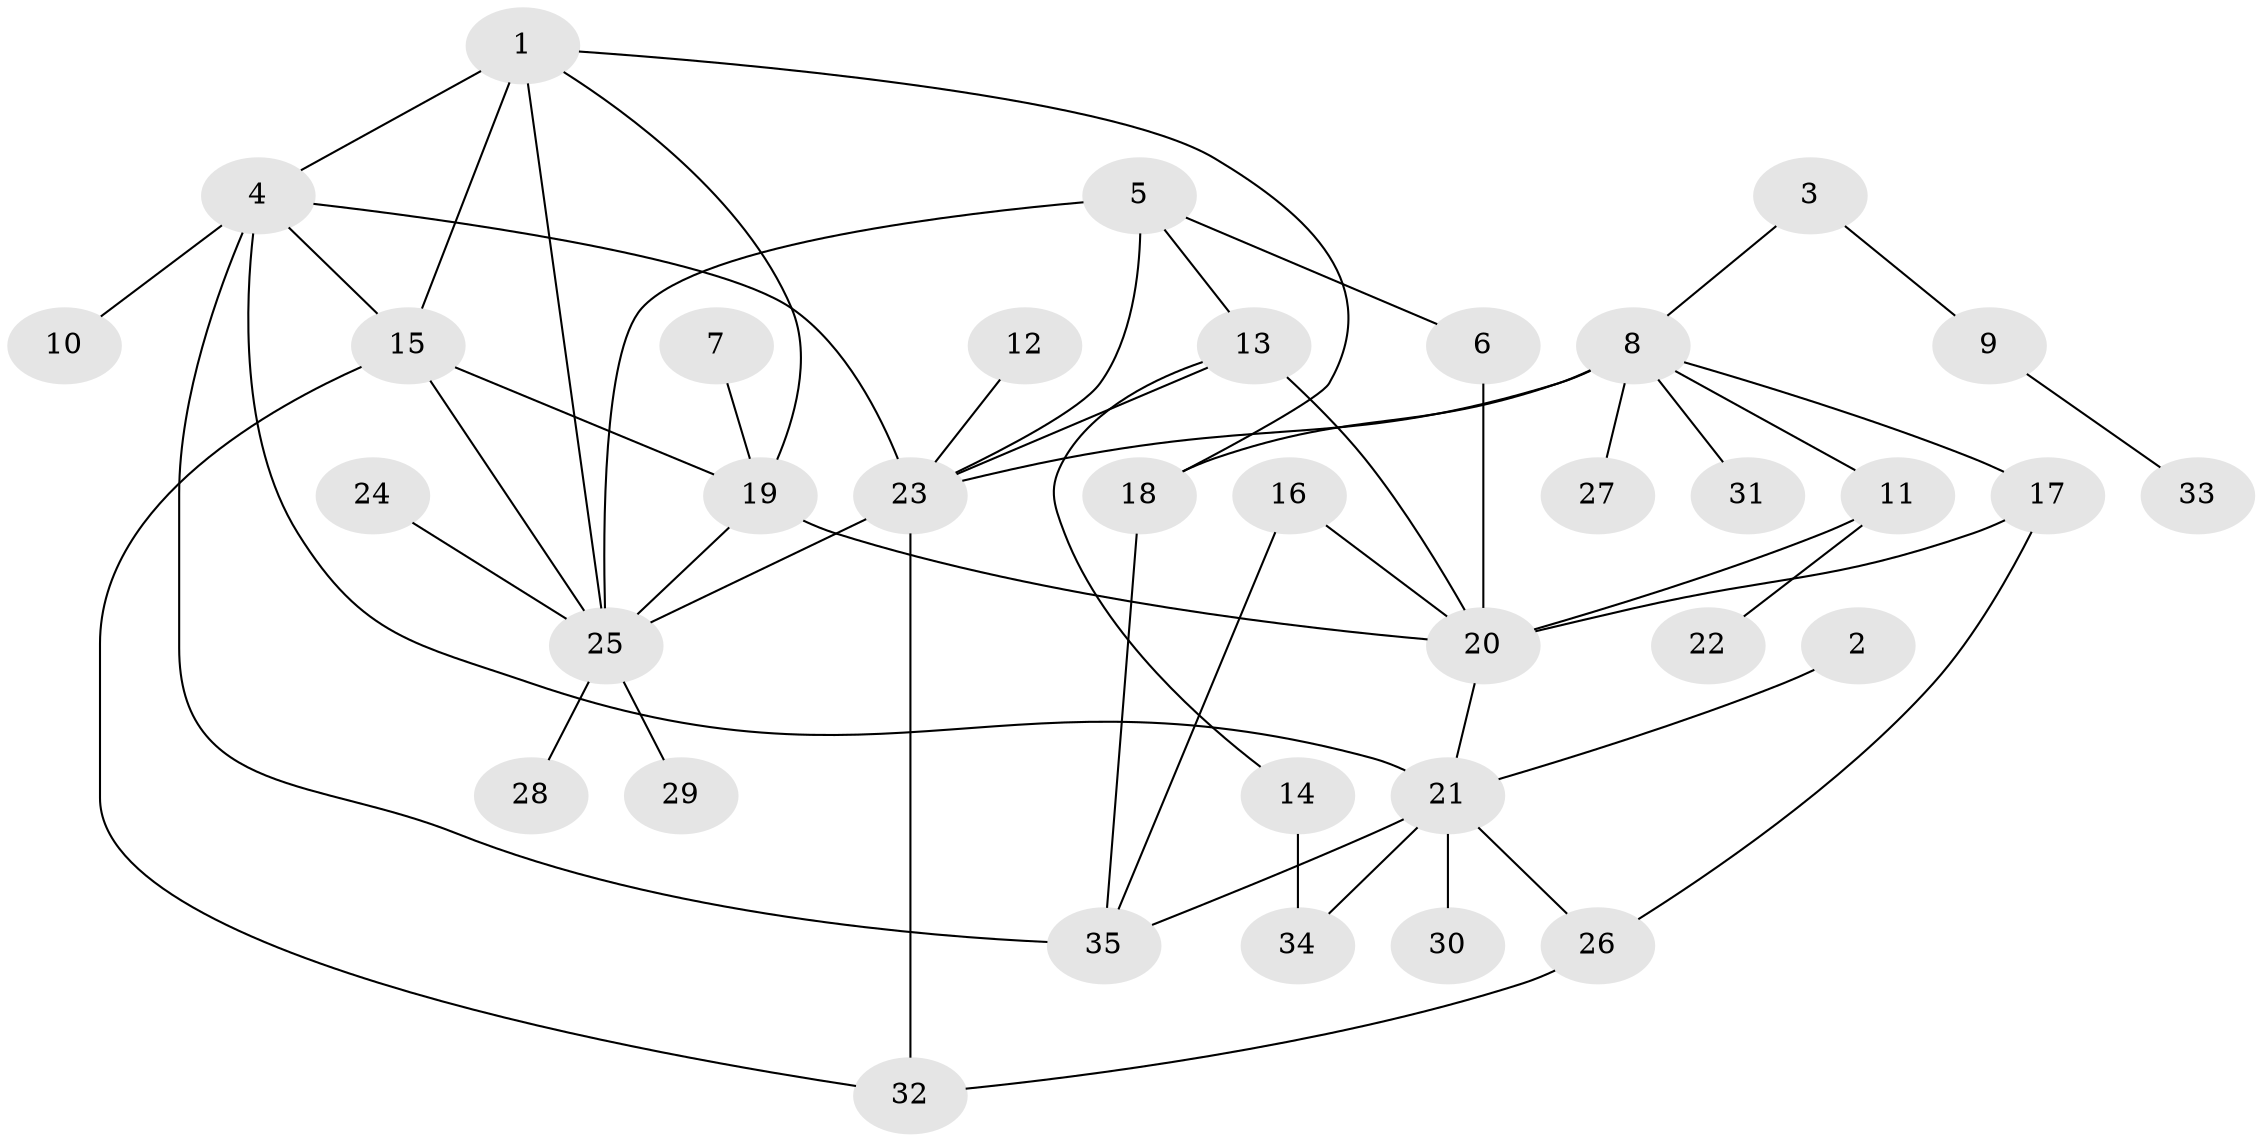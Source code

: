 // original degree distribution, {7: 0.06172839506172839, 10: 0.012345679012345678, 8: 0.024691358024691357, 4: 0.06172839506172839, 3: 0.07407407407407407, 5: 0.024691358024691357, 6: 0.07407407407407407, 9: 0.012345679012345678, 1: 0.4691358024691358, 2: 0.18518518518518517}
// Generated by graph-tools (version 1.1) at 2025/37/03/04/25 23:37:36]
// undirected, 35 vertices, 54 edges
graph export_dot {
  node [color=gray90,style=filled];
  1;
  2;
  3;
  4;
  5;
  6;
  7;
  8;
  9;
  10;
  11;
  12;
  13;
  14;
  15;
  16;
  17;
  18;
  19;
  20;
  21;
  22;
  23;
  24;
  25;
  26;
  27;
  28;
  29;
  30;
  31;
  32;
  33;
  34;
  35;
  1 -- 4 [weight=1.0];
  1 -- 15 [weight=1.0];
  1 -- 18 [weight=1.0];
  1 -- 19 [weight=1.0];
  1 -- 25 [weight=1.0];
  2 -- 21 [weight=1.0];
  3 -- 8 [weight=1.0];
  3 -- 9 [weight=1.0];
  4 -- 10 [weight=1.0];
  4 -- 15 [weight=1.0];
  4 -- 21 [weight=2.0];
  4 -- 23 [weight=2.0];
  4 -- 35 [weight=2.0];
  5 -- 6 [weight=1.0];
  5 -- 13 [weight=1.0];
  5 -- 23 [weight=2.0];
  5 -- 25 [weight=1.0];
  6 -- 20 [weight=1.0];
  7 -- 19 [weight=1.0];
  8 -- 11 [weight=1.0];
  8 -- 17 [weight=1.0];
  8 -- 18 [weight=3.0];
  8 -- 23 [weight=1.0];
  8 -- 27 [weight=1.0];
  8 -- 31 [weight=1.0];
  9 -- 33 [weight=1.0];
  11 -- 20 [weight=1.0];
  11 -- 22 [weight=1.0];
  12 -- 23 [weight=1.0];
  13 -- 14 [weight=1.0];
  13 -- 20 [weight=1.0];
  13 -- 23 [weight=2.0];
  14 -- 34 [weight=1.0];
  15 -- 19 [weight=1.0];
  15 -- 25 [weight=1.0];
  15 -- 32 [weight=1.0];
  16 -- 20 [weight=1.0];
  16 -- 35 [weight=1.0];
  17 -- 20 [weight=3.0];
  17 -- 26 [weight=1.0];
  18 -- 35 [weight=1.0];
  19 -- 20 [weight=1.0];
  19 -- 25 [weight=1.0];
  20 -- 21 [weight=1.0];
  21 -- 26 [weight=1.0];
  21 -- 30 [weight=1.0];
  21 -- 34 [weight=1.0];
  21 -- 35 [weight=1.0];
  23 -- 25 [weight=1.0];
  23 -- 32 [weight=1.0];
  24 -- 25 [weight=1.0];
  25 -- 28 [weight=1.0];
  25 -- 29 [weight=1.0];
  26 -- 32 [weight=1.0];
}

